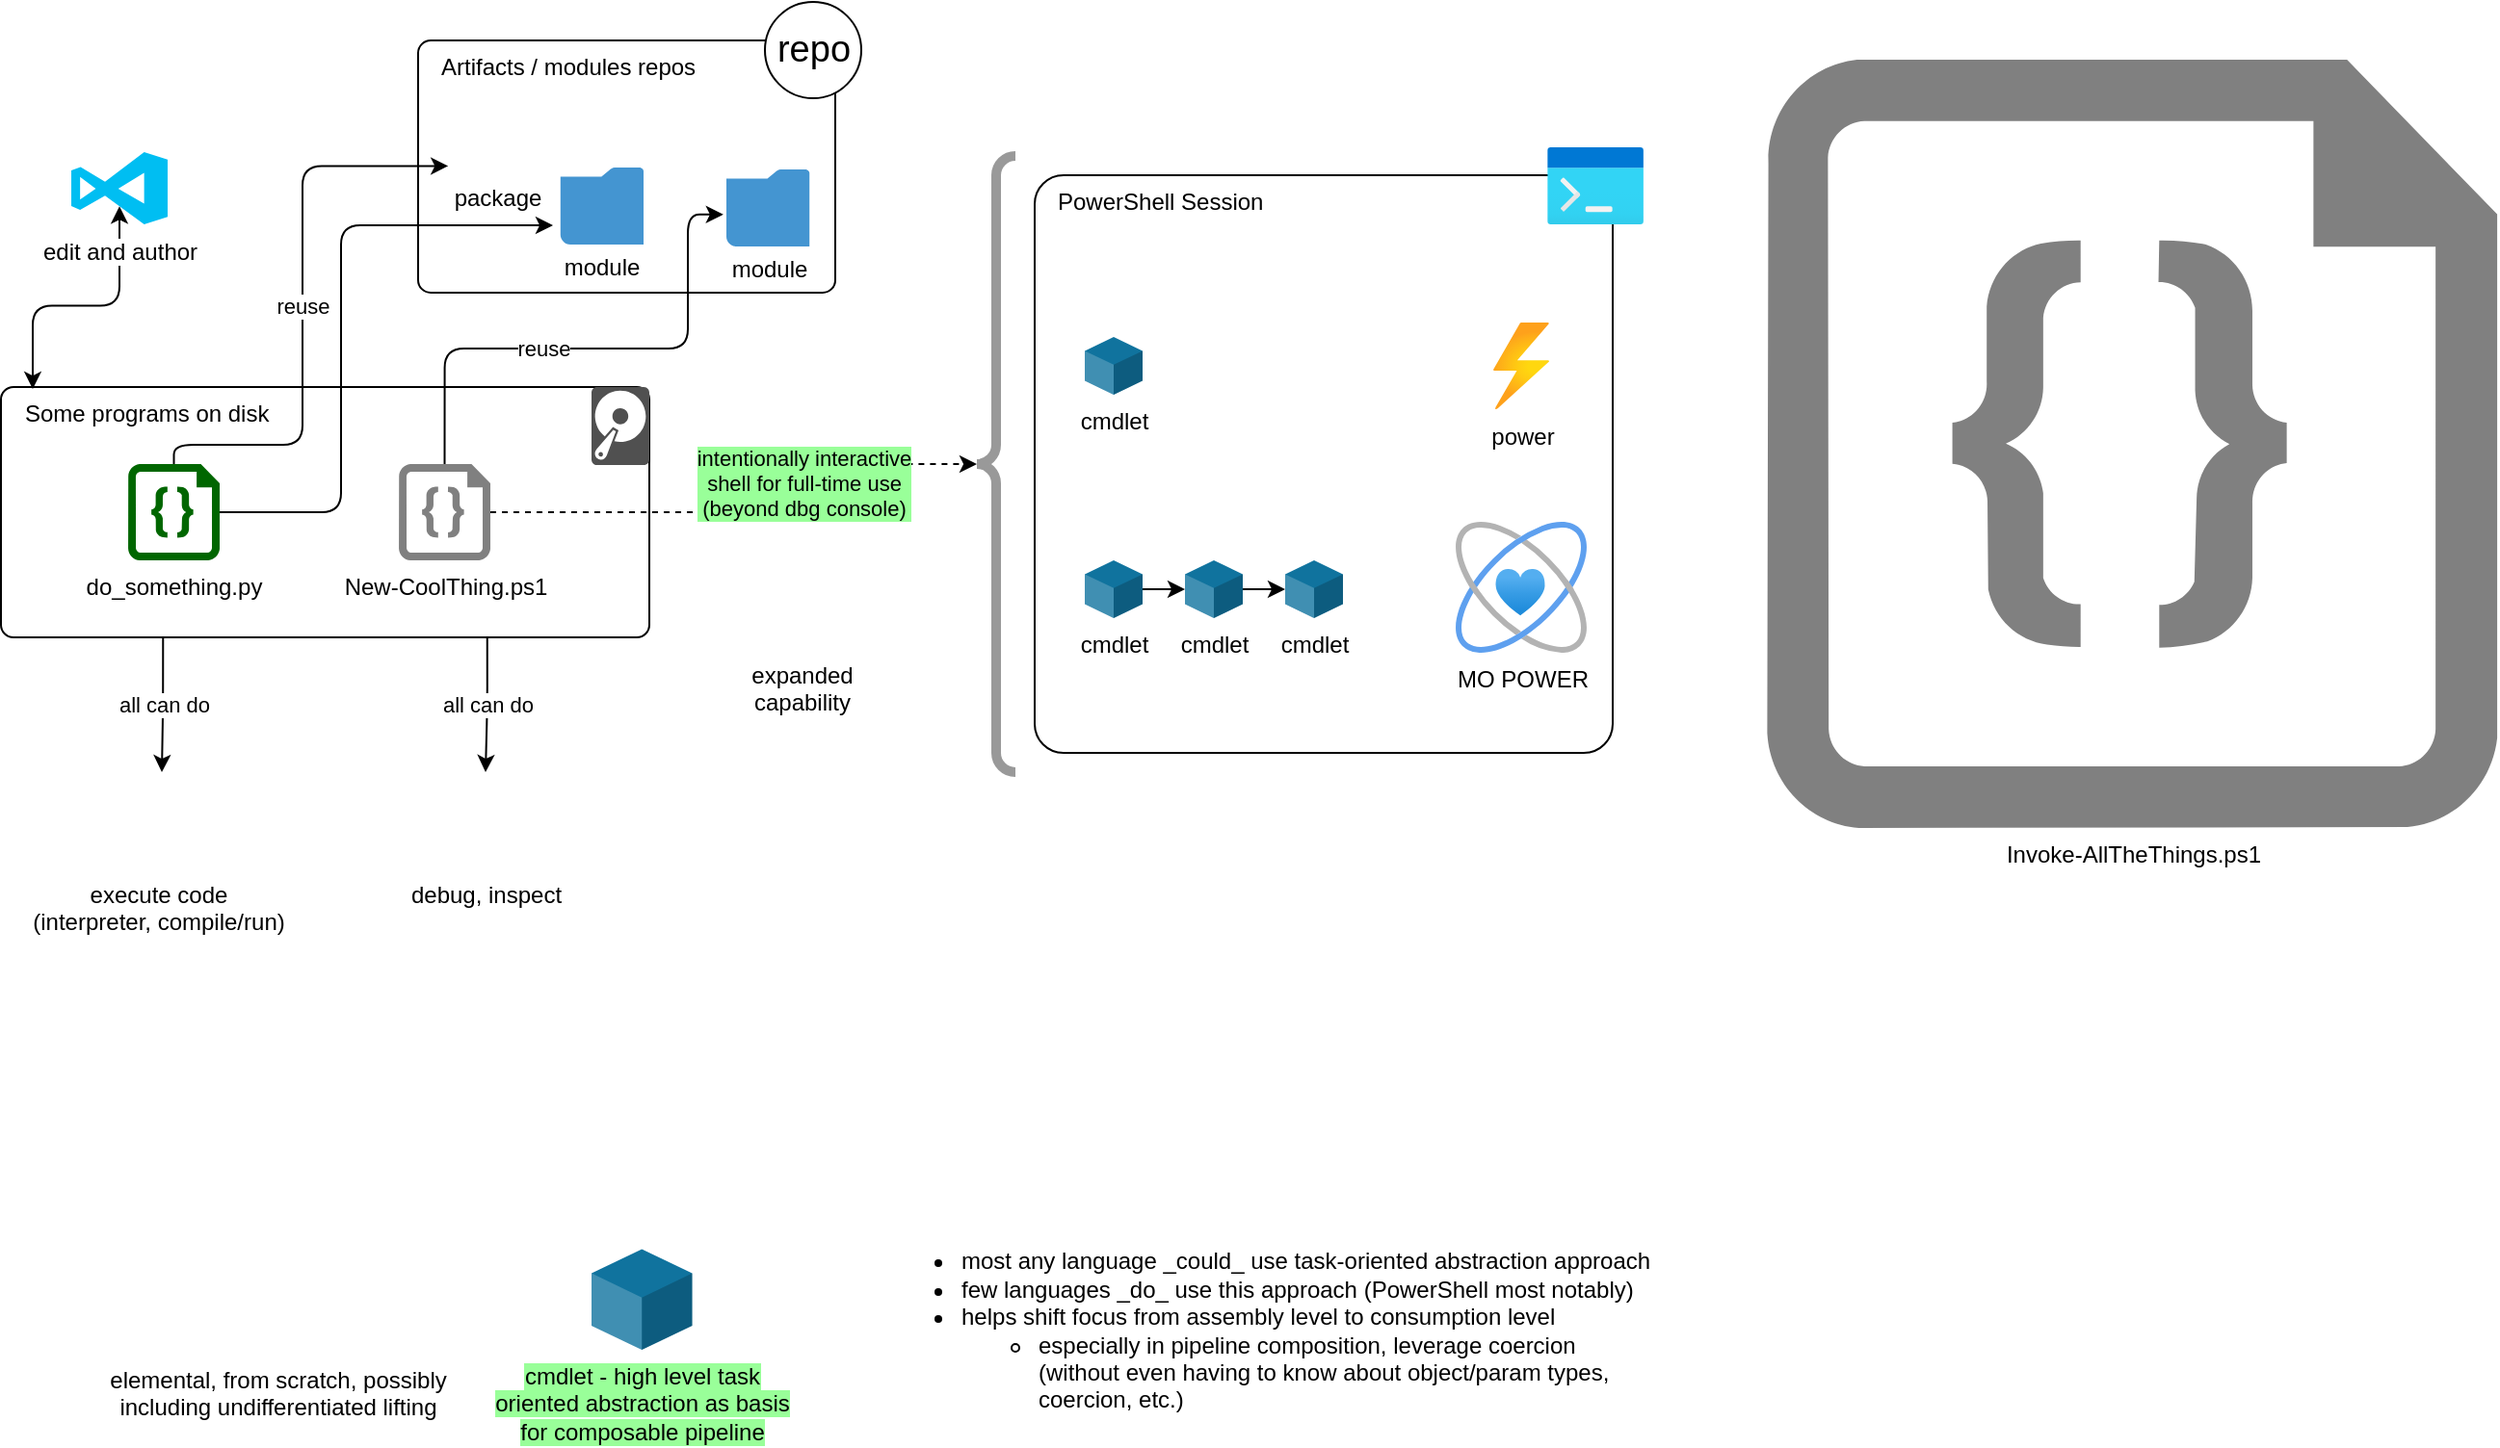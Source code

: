 <mxfile version="20.2.3" type="device"><diagram id="W20QdRBUuRXGdGxX26Vs" name="Page-1"><mxGraphModel dx="1006" dy="1154" grid="1" gridSize="10" guides="1" tooltips="1" connect="1" arrows="1" fold="1" page="1" pageScale="1" pageWidth="1100" pageHeight="850" math="0" shadow="0"><root><mxCell id="0"/><mxCell id="1" parent="0"/><mxCell id="mYncTyoxhXElXji7b6qt-88" value="Invoke-AllTheThings.ps1" style="verticalLabelPosition=bottom;html=1;verticalAlign=top;align=center;strokeColor=none;fillColor=#808080;shape=mxgraph.azure.code_file;pointerEvents=1;aspect=fixed;" vertex="1" parent="1"><mxGeometry x="930" y="70" width="379.05" height="399" as="geometry"/></mxCell><mxCell id="mYncTyoxhXElXji7b6qt-56" value="PowerShell Session" style="rounded=1;whiteSpace=wrap;html=1;fillColor=none;labelPosition=center;verticalLabelPosition=middle;align=left;verticalAlign=top;spacingLeft=10;arcSize=5" vertex="1" parent="1"><mxGeometry x="550" y="130" width="300" height="300" as="geometry"/></mxCell><mxCell id="mYncTyoxhXElXji7b6qt-55" value="Artifacts / modules repos" style="rounded=1;whiteSpace=wrap;html=1;fillColor=none;labelPosition=center;verticalLabelPosition=middle;align=left;verticalAlign=top;spacingLeft=10;arcSize=5" vertex="1" parent="1"><mxGeometry x="230" y="60" width="216.5" height="131" as="geometry"/></mxCell><mxCell id="mYncTyoxhXElXji7b6qt-54" value="Some programs on disk" style="rounded=1;whiteSpace=wrap;html=1;fillColor=none;labelPosition=center;verticalLabelPosition=middle;align=left;verticalAlign=top;spacingLeft=10;arcSize=5" vertex="1" parent="1"><mxGeometry x="13.5" y="240" width="336.5" height="130" as="geometry"/></mxCell><mxCell id="mYncTyoxhXElXji7b6qt-2" value="repo" style="shape=mxgraph.electrical.abstract.function;html=1;shadow=0;dashed=0;align=center;strokeWidth=1;fontSize=19;" vertex="1" parent="1"><mxGeometry x="410" y="40" width="50" height="50" as="geometry"/></mxCell><mxCell id="mYncTyoxhXElXji7b6qt-52" value="reuse" style="edgeStyle=orthogonalEdgeStyle;rounded=1;orthogonalLoop=1;jettySize=auto;html=1;entryX=-0.008;entryY=0.704;entryDx=0;entryDy=0;entryPerimeter=0;" edge="1" parent="1" source="mYncTyoxhXElXji7b6qt-3" target="mYncTyoxhXElXji7b6qt-71"><mxGeometry relative="1" as="geometry"><mxPoint x="260" y="115" as="targetPoint"/><Array as="points"><mxPoint x="103" y="270"/><mxPoint x="170" y="270"/><mxPoint x="170" y="125"/></Array></mxGeometry></mxCell><mxCell id="mYncTyoxhXElXji7b6qt-63" style="edgeStyle=orthogonalEdgeStyle;rounded=1;orthogonalLoop=1;jettySize=auto;html=1;exitX=1;exitY=0.5;exitDx=0;exitDy=0;exitPerimeter=0;labelBackgroundColor=#FFFFFF;entryX=-0.09;entryY=0.75;entryDx=0;entryDy=0;entryPerimeter=0;" edge="1" parent="1" source="mYncTyoxhXElXji7b6qt-3" target="mYncTyoxhXElXji7b6qt-62"><mxGeometry relative="1" as="geometry"><Array as="points"><mxPoint x="190" y="305"/><mxPoint x="190" y="156"/></Array></mxGeometry></mxCell><mxCell id="mYncTyoxhXElXji7b6qt-3" value="do_something.py" style="verticalLabelPosition=bottom;html=1;verticalAlign=top;align=center;strokeColor=none;fillColor=#006600;shape=mxgraph.azure.code_file;pointerEvents=1;aspect=fixed;" vertex="1" parent="1"><mxGeometry x="79.5" y="280" width="47.5" height="50" as="geometry"/></mxCell><mxCell id="mYncTyoxhXElXji7b6qt-68" style="edgeStyle=orthogonalEdgeStyle;shape=connector;rounded=1;sketch=0;orthogonalLoop=1;jettySize=auto;html=1;exitX=0.5;exitY=0.75;exitDx=0;exitDy=0;exitPerimeter=0;entryX=0.049;entryY=0.008;entryDx=0;entryDy=0;entryPerimeter=0;labelBackgroundColor=default;fontFamily=Helvetica;fontSize=19;fontColor=default;endArrow=classic;strokeColor=default;startArrow=classic;startFill=1;" edge="1" parent="1" source="mYncTyoxhXElXji7b6qt-7" target="mYncTyoxhXElXji7b6qt-54"><mxGeometry relative="1" as="geometry"/></mxCell><mxCell id="mYncTyoxhXElXji7b6qt-7" value="edit and author" style="verticalLabelPosition=bottom;html=1;verticalAlign=top;align=center;strokeColor=none;fillColor=#00BEF2;shape=mxgraph.azure.visual_studio_online;labelBackgroundColor=default;" vertex="1" parent="1"><mxGeometry x="50" y="118" width="50" height="37.5" as="geometry"/></mxCell><mxCell id="mYncTyoxhXElXji7b6qt-9" value="expanded&lt;br&gt;capability" style="shape=image;html=1;verticalAlign=top;verticalLabelPosition=bottom;labelBackgroundColor=#ffffff;imageAspect=0;aspect=fixed;image=https://cdn3.iconfinder.com/data/icons/arrows-set-12/512/expandSquare-128.png" vertex="1" parent="1"><mxGeometry x="397" y="312.5" width="63" height="63" as="geometry"/></mxCell><mxCell id="mYncTyoxhXElXji7b6qt-32" value="intentionally interactive&lt;br&gt;shell for full-time use&lt;br&gt;(beyond dbg console)" style="edgeStyle=orthogonalEdgeStyle;rounded=1;orthogonalLoop=1;jettySize=auto;html=1;exitX=1;exitY=0.5;exitDx=0;exitDy=0;exitPerimeter=0;labelBackgroundColor=#99FF99;dashed=1;" edge="1" parent="1" source="mYncTyoxhXElXji7b6qt-10" target="mYncTyoxhXElXji7b6qt-14"><mxGeometry x="0.351" y="-10" relative="1" as="geometry"><mxPoint as="offset"/></mxGeometry></mxCell><mxCell id="mYncTyoxhXElXji7b6qt-53" value="reuse" style="edgeStyle=orthogonalEdgeStyle;rounded=1;orthogonalLoop=1;jettySize=auto;html=1;exitX=0.5;exitY=0;exitDx=0;exitDy=0;exitPerimeter=0;sketch=0;entryX=-0.037;entryY=0.585;entryDx=0;entryDy=0;entryPerimeter=0;" edge="1" parent="1" source="mYncTyoxhXElXji7b6qt-10" target="mYncTyoxhXElXji7b6qt-29"><mxGeometry x="-0.188" relative="1" as="geometry"><mxPoint x="375" y="146.38" as="targetPoint"/><Array as="points"><mxPoint x="244" y="220"/><mxPoint x="370" y="220"/><mxPoint x="370" y="150"/></Array><mxPoint as="offset"/></mxGeometry></mxCell><mxCell id="mYncTyoxhXElXji7b6qt-10" value="New-CoolThing.ps1" style="verticalLabelPosition=bottom;html=1;verticalAlign=top;align=center;strokeColor=none;fillColor=#808080;shape=mxgraph.azure.code_file;pointerEvents=1;aspect=fixed;" vertex="1" parent="1"><mxGeometry x="220" y="280" width="47.5" height="50" as="geometry"/></mxCell><mxCell id="mYncTyoxhXElXji7b6qt-14" value="" style="labelPosition=right;align=left;strokeWidth=5;shape=mxgraph.mockup.markup.curlyBrace;html=1;shadow=0;dashed=0;strokeColor=#999999;direction=north;fillColor=#808080;" vertex="1" parent="1"><mxGeometry x="520" y="120" width="20" height="320" as="geometry"/></mxCell><mxCell id="mYncTyoxhXElXji7b6qt-29" value="module" style="shadow=0;dashed=0;html=1;strokeColor=none;fillColor=#4495D1;labelPosition=center;verticalLabelPosition=bottom;verticalAlign=top;align=center;outlineConnect=0;shape=mxgraph.veeam.2d.folder;aspect=fixed;labelBackgroundColor=default;spacingTop=-2;" vertex="1" parent="1"><mxGeometry x="390" y="127" width="43.12" height="40" as="geometry"/></mxCell><mxCell id="mYncTyoxhXElXji7b6qt-36" value="elemental, from scratch, possibly&lt;br&gt;including undifferentiated lifting" style="shape=image;html=1;verticalAlign=top;verticalLabelPosition=bottom;labelBackgroundColor=#ffffff;imageAspect=0;aspect=fixed;image=https://cdn1.iconfinder.com/data/icons/nuvola2/128x128/mimetypes/binary.png;fillColor=none;" vertex="1" parent="1"><mxGeometry x="129.5" y="687.75" width="54.5" height="54.5" as="geometry"/></mxCell><mxCell id="mYncTyoxhXElXji7b6qt-41" value="&lt;ul&gt;&lt;li&gt;most any language _could_ use task-oriented abstraction approach&lt;/li&gt;&lt;li&gt;few languages _do_ use this approach (PowerShell most notably)&lt;/li&gt;&lt;li&gt;helps shift focus from assembly level to consumption level&lt;/li&gt;&lt;ul&gt;&lt;li&gt;especially in pipeline composition, leverage coercion&lt;br&gt;(without even having to know&amp;nbsp;about object/param types,&lt;br&gt;coercion, etc.)&lt;/li&gt;&lt;/ul&gt;&lt;/ul&gt;" style="text;html=1;resizable=0;autosize=1;align=left;verticalAlign=middle;points=[];fillColor=none;strokeColor=none;rounded=0;" vertex="1" parent="1"><mxGeometry x="470" y="670" width="420" height="120" as="geometry"/></mxCell><mxCell id="mYncTyoxhXElXji7b6qt-46" value="power" style="aspect=fixed;html=1;points=[];align=center;image;fontSize=12;image=img/lib/azure2/general/Power.svg;fillColor=none;" vertex="1" parent="1"><mxGeometry x="787.94" y="206.5" width="29.12" height="45" as="geometry"/></mxCell><mxCell id="mYncTyoxhXElXji7b6qt-47" value="MO POWER" style="aspect=fixed;html=1;points=[];align=center;image;fontSize=12;image=img/lib/azure2/general/Power_Up.svg;fillColor=none;" vertex="1" parent="1"><mxGeometry x="768.5" y="310" width="68" height="68" as="geometry"/></mxCell><mxCell id="mYncTyoxhXElXji7b6qt-59" value="all can do" style="edgeStyle=orthogonalEdgeStyle;rounded=1;orthogonalLoop=1;jettySize=auto;html=1;exitX=0.25;exitY=1;exitDx=0;exitDy=0;entryX=0.5;entryY=0;entryDx=0;entryDy=0;labelBackgroundColor=#FFFFFF;" edge="1" parent="1" source="mYncTyoxhXElXji7b6qt-54"><mxGeometry relative="1" as="geometry"><mxPoint x="97" y="440" as="targetPoint"/></mxGeometry></mxCell><mxCell id="mYncTyoxhXElXji7b6qt-60" value="all can do" style="edgeStyle=orthogonalEdgeStyle;rounded=1;orthogonalLoop=1;jettySize=auto;html=1;exitX=0.75;exitY=1;exitDx=0;exitDy=0;labelBackgroundColor=#FFFFFF;entryX=0.5;entryY=0;entryDx=0;entryDy=0;" edge="1" parent="1" source="mYncTyoxhXElXji7b6qt-54"><mxGeometry relative="1" as="geometry"><mxPoint x="265" y="440" as="targetPoint"/></mxGeometry></mxCell><mxCell id="mYncTyoxhXElXji7b6qt-13" value="" style="aspect=fixed;html=1;points=[];align=center;image;fontSize=12;image=img/lib/azure2/general/Powershell.svg;" vertex="1" parent="1"><mxGeometry x="816.06" y="115.5" width="50" height="40" as="geometry"/></mxCell><mxCell id="mYncTyoxhXElXji7b6qt-62" value="module" style="shadow=0;dashed=0;html=1;strokeColor=none;fillColor=#4495D1;labelPosition=center;verticalLabelPosition=bottom;verticalAlign=top;align=center;outlineConnect=0;shape=mxgraph.veeam.2d.folder;aspect=fixed;labelBackgroundColor=default;spacingTop=-2;" vertex="1" parent="1"><mxGeometry x="303.88" y="126" width="43.12" height="40" as="geometry"/></mxCell><mxCell id="mYncTyoxhXElXji7b6qt-71" value="package" style="shape=image;html=1;verticalAlign=top;verticalLabelPosition=bottom;labelBackgroundColor=none;imageAspect=0;aspect=fixed;image=https://cdn1.iconfinder.com/data/icons/flat-christmas-icons-1/75/_gift-128.png;shadow=0;labelBorderColor=none;sketch=0;fillStyle=auto;fontFamily=Helvetica;fontSize=12;fontColor=default;strokeColor=default;fillColor=none;gradientColor=none;imageBorder=none;spacingTop=-12;" vertex="1" parent="1"><mxGeometry x="246" y="90" width="50" height="50" as="geometry"/></mxCell><mxCell id="mYncTyoxhXElXji7b6qt-72" value="" style="shape=image;html=1;verticalAlign=top;verticalLabelPosition=bottom;labelBackgroundColor=#ffffff;imageAspect=0;aspect=fixed;image=https://cdn1.iconfinder.com/data/icons/flat-christmas-icons-1/75/_gift-128.png;shadow=0;labelBorderColor=#999999;sketch=0;fillStyle=auto;fontFamily=Helvetica;fontSize=12;fontColor=default;strokeColor=default;fillColor=none;gradientColor=none;imageBorder=none;spacingTop=-14;" vertex="1" parent="1"><mxGeometry x="347" y="90" width="50" height="50" as="geometry"/></mxCell><mxCell id="mYncTyoxhXElXji7b6qt-75" value="" style="sketch=0;pointerEvents=1;shadow=0;dashed=0;html=1;strokeColor=none;fillColor=#505050;labelPosition=center;verticalLabelPosition=bottom;verticalAlign=top;outlineConnect=0;align=center;shape=mxgraph.office.devices.hard_disk;labelBackgroundColor=none;labelBorderColor=none;fillStyle=auto;fontFamily=Helvetica;fontSize=12;fontColor=default;" vertex="1" parent="1"><mxGeometry x="320" y="240" width="30" height="40.5" as="geometry"/></mxCell><mxCell id="mYncTyoxhXElXji7b6qt-77" value="&lt;span style=&quot;background-color: rgb(153, 255, 153);&quot;&gt;cmdlet - high level task&lt;/span&gt;&lt;br&gt;&lt;span style=&quot;background-color: rgb(153, 255, 153);&quot;&gt;oriented abstraction as basis&lt;/span&gt;&lt;br&gt;&lt;span style=&quot;background-color: rgb(153, 255, 153);&quot;&gt;for composable pipeline&lt;/span&gt;" style="verticalLabelPosition=bottom;verticalAlign=top;html=1;shape=mxgraph.infographic.shadedCube;isoAngle=15;fillColor=#10739E;strokeColor=none;shadow=0;labelBackgroundColor=none;labelBorderColor=none;sketch=0;fillStyle=auto;fontFamily=Helvetica;fontSize=12;fontColor=default;" vertex="1" parent="1"><mxGeometry x="320" y="687.75" width="52.25" height="52.25" as="geometry"/></mxCell><mxCell id="mYncTyoxhXElXji7b6qt-78" value="&lt;span style=&quot;&quot;&gt;cmdlet&lt;/span&gt;" style="verticalLabelPosition=bottom;verticalAlign=top;html=1;shape=mxgraph.infographic.shadedCube;isoAngle=15;fillColor=#10739E;strokeColor=none;shadow=0;labelBackgroundColor=none;labelBorderColor=none;sketch=0;fillStyle=auto;fontFamily=Helvetica;fontSize=12;fontColor=default;" vertex="1" parent="1"><mxGeometry x="576" y="214" width="30" height="30" as="geometry"/></mxCell><mxCell id="mYncTyoxhXElXji7b6qt-87" value="" style="group" vertex="1" connectable="0" parent="1"><mxGeometry x="576" y="330" width="134" height="30" as="geometry"/></mxCell><mxCell id="mYncTyoxhXElXji7b6qt-80" value="&lt;span style=&quot;&quot;&gt;cmdlet&lt;/span&gt;" style="verticalLabelPosition=bottom;verticalAlign=top;html=1;shape=mxgraph.infographic.shadedCube;isoAngle=15;fillColor=#10739E;strokeColor=none;shadow=0;labelBackgroundColor=none;labelBorderColor=none;sketch=0;fillStyle=auto;fontFamily=Helvetica;fontSize=12;fontColor=default;" vertex="1" parent="mYncTyoxhXElXji7b6qt-87"><mxGeometry width="30" height="30" as="geometry"/></mxCell><mxCell id="mYncTyoxhXElXji7b6qt-81" value="&lt;span style=&quot;&quot;&gt;cmdlet&lt;/span&gt;" style="verticalLabelPosition=bottom;verticalAlign=top;html=1;shape=mxgraph.infographic.shadedCube;isoAngle=15;fillColor=#10739E;strokeColor=none;shadow=0;labelBackgroundColor=none;labelBorderColor=none;sketch=0;fillStyle=auto;fontFamily=Helvetica;fontSize=12;fontColor=default;" vertex="1" parent="mYncTyoxhXElXji7b6qt-87"><mxGeometry x="52" width="30" height="30" as="geometry"/></mxCell><mxCell id="mYncTyoxhXElXji7b6qt-85" value="&lt;span style=&quot;&quot;&gt;cmdlet&lt;/span&gt;" style="verticalLabelPosition=bottom;verticalAlign=top;html=1;shape=mxgraph.infographic.shadedCube;isoAngle=15;fillColor=#10739E;strokeColor=none;shadow=0;labelBackgroundColor=none;labelBorderColor=none;sketch=0;fillStyle=auto;fontFamily=Helvetica;fontSize=12;fontColor=default;" vertex="1" parent="mYncTyoxhXElXji7b6qt-87"><mxGeometry x="104" width="30" height="30" as="geometry"/></mxCell><mxCell id="mYncTyoxhXElXji7b6qt-82" value="" style="edgeStyle=orthogonalEdgeStyle;shape=connector;rounded=1;sketch=0;orthogonalLoop=1;jettySize=auto;html=1;labelBackgroundColor=default;fontFamily=Helvetica;fontSize=12;fontColor=default;startArrow=none;startFill=0;endArrow=classic;strokeColor=default;" edge="1" parent="mYncTyoxhXElXji7b6qt-87" source="mYncTyoxhXElXji7b6qt-80" target="mYncTyoxhXElXji7b6qt-81"><mxGeometry relative="1" as="geometry"/></mxCell><mxCell id="mYncTyoxhXElXji7b6qt-86" value="" style="edgeStyle=orthogonalEdgeStyle;shape=connector;rounded=1;sketch=0;orthogonalLoop=1;jettySize=auto;html=1;labelBackgroundColor=default;fontFamily=Helvetica;fontSize=12;fontColor=default;startArrow=none;startFill=0;endArrow=classic;strokeColor=default;" edge="1" parent="mYncTyoxhXElXji7b6qt-87" source="mYncTyoxhXElXji7b6qt-81" target="mYncTyoxhXElXji7b6qt-85"><mxGeometry relative="1" as="geometry"/></mxCell><mxCell id="mYncTyoxhXElXji7b6qt-89" value="execute code&lt;br&gt;(interpreter, compile/run)" style="shape=image;html=1;verticalAlign=top;verticalLabelPosition=bottom;labelBackgroundColor=#ffffff;imageAspect=0;aspect=fixed;image=https://cdn1.iconfinder.com/data/icons/DarkGlass_Reworked/128x128/apps/panel_settings.png" vertex="1" parent="1"><mxGeometry x="70" y="440" width="50" height="50" as="geometry"/></mxCell><mxCell id="mYncTyoxhXElXji7b6qt-90" value="debug, inspect" style="shape=image;html=1;verticalAlign=top;verticalLabelPosition=bottom;labelBackgroundColor=#ffffff;imageAspect=0;aspect=fixed;image=https://cdn2.iconfinder.com/data/icons/css-vol-1/24/debug-128.png" vertex="1" parent="1"><mxGeometry x="240" y="440" width="50" height="50" as="geometry"/></mxCell></root></mxGraphModel></diagram></mxfile>